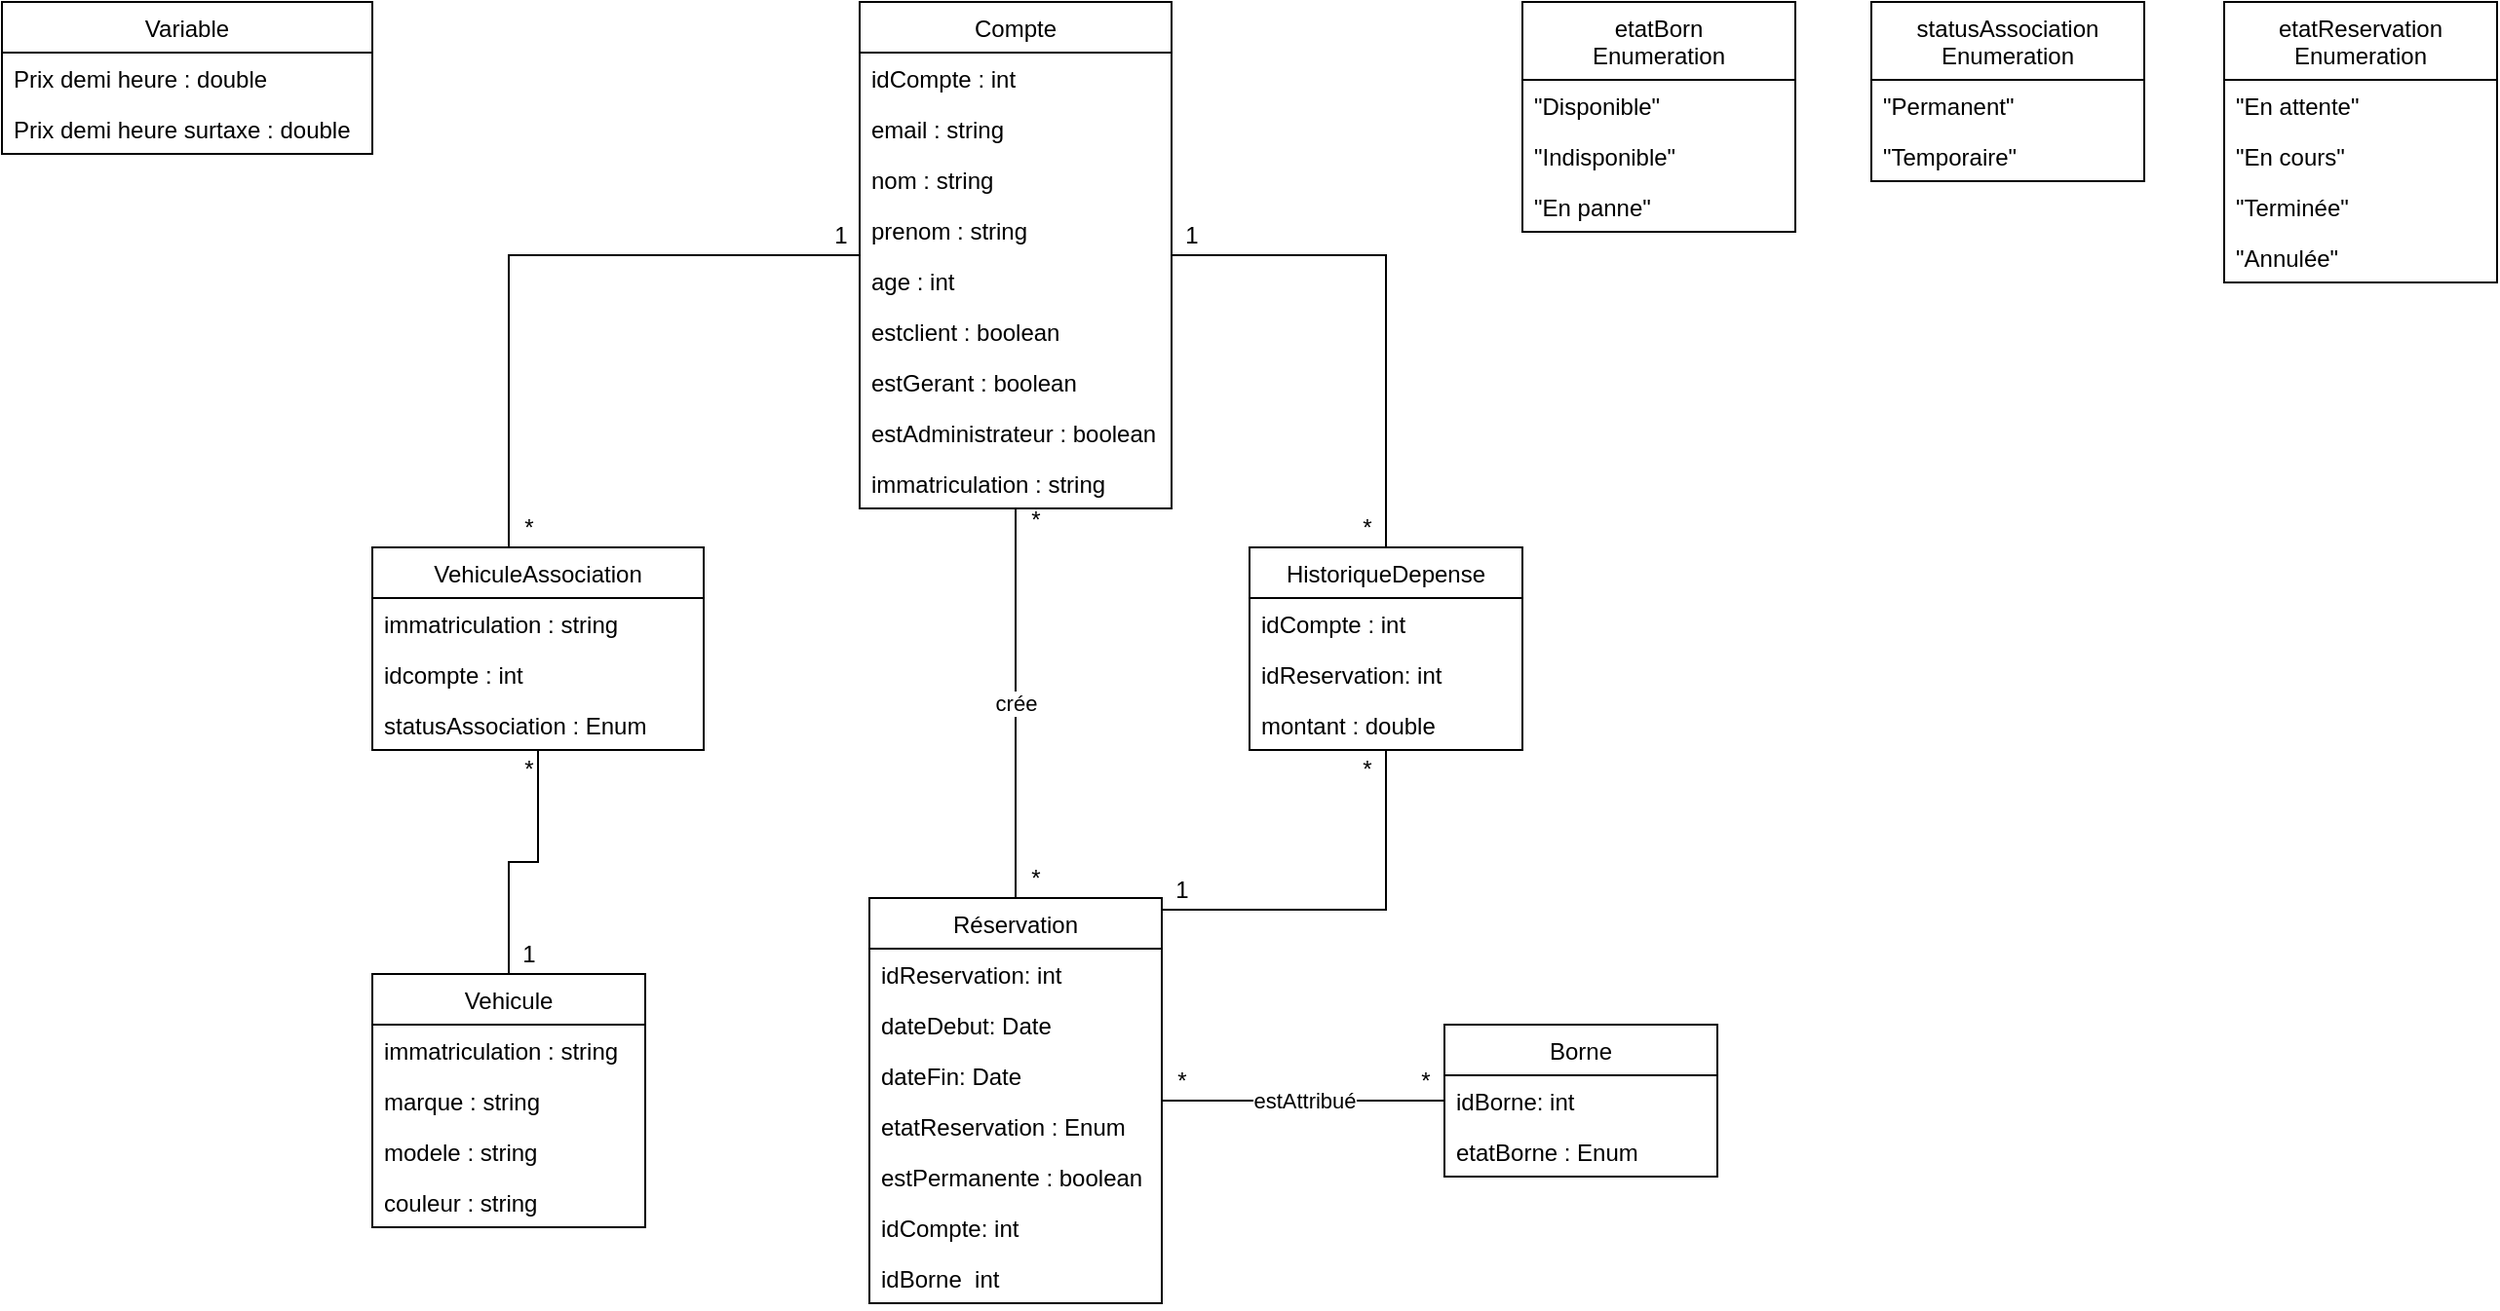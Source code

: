 <mxfile version="13.9.9" type="device"><diagram id="QziXvY-wgyreME_2FTtE" name="Page-1"><mxGraphModel dx="1024" dy="592" grid="1" gridSize="10" guides="1" tooltips="1" connect="1" arrows="1" fold="1" page="1" pageScale="1" pageWidth="1169" pageHeight="827" math="0" shadow="0"><root><mxCell id="0"/><mxCell id="1" parent="0"/><mxCell id="pe2kIR0rG5DE6wVR4wg1-43" value="Variable" style="swimlane;fontStyle=0;childLayout=stackLayout;horizontal=1;startSize=26;fillColor=none;horizontalStack=0;resizeParent=1;resizeParentMax=0;resizeLast=0;collapsible=1;marginBottom=0;" parent="1" vertex="1"><mxGeometry x="70" y="40" width="190" height="78" as="geometry"/></mxCell><mxCell id="pe2kIR0rG5DE6wVR4wg1-44" value="Prix demi heure : double" style="text;strokeColor=none;fillColor=none;align=left;verticalAlign=top;spacingLeft=4;spacingRight=4;overflow=hidden;rotatable=0;points=[[0,0.5],[1,0.5]];portConstraint=eastwest;" parent="pe2kIR0rG5DE6wVR4wg1-43" vertex="1"><mxGeometry y="26" width="190" height="26" as="geometry"/></mxCell><mxCell id="pe2kIR0rG5DE6wVR4wg1-47" value="Prix demi heure surtaxe : double" style="text;strokeColor=none;fillColor=none;align=left;verticalAlign=top;spacingLeft=4;spacingRight=4;overflow=hidden;rotatable=0;points=[[0,0.5],[1,0.5]];portConstraint=eastwest;" parent="pe2kIR0rG5DE6wVR4wg1-43" vertex="1"><mxGeometry y="52" width="190" height="26" as="geometry"/></mxCell><mxCell id="SlY2Ez-CrkV-xl5TRlv_-2" value="crée" style="edgeStyle=orthogonalEdgeStyle;rounded=0;orthogonalLoop=1;jettySize=auto;html=1;endArrow=none;endFill=0;" parent="1" source="SlY2Ez-CrkV-xl5TRlv_-40" target="SlY2Ez-CrkV-xl5TRlv_-5" edge="1"><mxGeometry relative="1" as="geometry"><Array as="points"><mxPoint x="590" y="508"/><mxPoint x="590" y="508"/></Array><mxPoint x="585" y="542" as="sourcePoint"/><mxPoint x="580" y="424" as="targetPoint"/></mxGeometry></mxCell><mxCell id="SlY2Ez-CrkV-xl5TRlv_-3" style="edgeStyle=orthogonalEdgeStyle;rounded=0;orthogonalLoop=1;jettySize=auto;html=1;endArrow=none;endFill=0;" parent="1" source="SlY2Ez-CrkV-xl5TRlv_-40" target="SlY2Ez-CrkV-xl5TRlv_-26" edge="1"><mxGeometry relative="1" as="geometry"><Array as="points"><mxPoint x="780" y="506"/></Array><mxPoint x="630" y="542" as="sourcePoint"/></mxGeometry></mxCell><mxCell id="SlY2Ez-CrkV-xl5TRlv_-46" style="edgeStyle=orthogonalEdgeStyle;rounded=0;orthogonalLoop=1;jettySize=auto;html=1;endArrow=none;endFill=0;" parent="1" source="SlY2Ez-CrkV-xl5TRlv_-5" target="SlY2Ez-CrkV-xl5TRlv_-26" edge="1"><mxGeometry relative="1" as="geometry"/></mxCell><mxCell id="SlY2Ez-CrkV-xl5TRlv_-5" value="Compte" style="swimlane;fontStyle=0;childLayout=stackLayout;horizontal=1;startSize=26;fillColor=none;horizontalStack=0;resizeParent=1;resizeParentMax=0;resizeLast=0;collapsible=1;marginBottom=0;" parent="1" vertex="1"><mxGeometry x="510" y="40" width="160" height="260" as="geometry"/></mxCell><mxCell id="SlY2Ez-CrkV-xl5TRlv_-6" value="idCompte : int" style="text;strokeColor=none;fillColor=none;align=left;verticalAlign=top;spacingLeft=4;spacingRight=4;overflow=hidden;rotatable=0;points=[[0,0.5],[1,0.5]];portConstraint=eastwest;" parent="SlY2Ez-CrkV-xl5TRlv_-5" vertex="1"><mxGeometry y="26" width="160" height="26" as="geometry"/></mxCell><mxCell id="SlY2Ez-CrkV-xl5TRlv_-7" value="email : string" style="text;strokeColor=none;fillColor=none;align=left;verticalAlign=top;spacingLeft=4;spacingRight=4;overflow=hidden;rotatable=0;points=[[0,0.5],[1,0.5]];portConstraint=eastwest;" parent="SlY2Ez-CrkV-xl5TRlv_-5" vertex="1"><mxGeometry y="52" width="160" height="26" as="geometry"/></mxCell><mxCell id="SlY2Ez-CrkV-xl5TRlv_-8" value="nom : string" style="text;strokeColor=none;fillColor=none;align=left;verticalAlign=top;spacingLeft=4;spacingRight=4;overflow=hidden;rotatable=0;points=[[0,0.5],[1,0.5]];portConstraint=eastwest;" parent="SlY2Ez-CrkV-xl5TRlv_-5" vertex="1"><mxGeometry y="78" width="160" height="26" as="geometry"/></mxCell><mxCell id="SlY2Ez-CrkV-xl5TRlv_-9" value="prenom : string" style="text;strokeColor=none;fillColor=none;align=left;verticalAlign=top;spacingLeft=4;spacingRight=4;overflow=hidden;rotatable=0;points=[[0,0.5],[1,0.5]];portConstraint=eastwest;" parent="SlY2Ez-CrkV-xl5TRlv_-5" vertex="1"><mxGeometry y="104" width="160" height="26" as="geometry"/></mxCell><mxCell id="SlY2Ez-CrkV-xl5TRlv_-10" value="age : int" style="text;strokeColor=none;fillColor=none;align=left;verticalAlign=top;spacingLeft=4;spacingRight=4;overflow=hidden;rotatable=0;points=[[0,0.5],[1,0.5]];portConstraint=eastwest;" parent="SlY2Ez-CrkV-xl5TRlv_-5" vertex="1"><mxGeometry y="130" width="160" height="26" as="geometry"/></mxCell><mxCell id="SlY2Ez-CrkV-xl5TRlv_-11" value="estclient : boolean" style="text;strokeColor=none;fillColor=none;align=left;verticalAlign=top;spacingLeft=4;spacingRight=4;overflow=hidden;rotatable=0;points=[[0,0.5],[1,0.5]];portConstraint=eastwest;" parent="SlY2Ez-CrkV-xl5TRlv_-5" vertex="1"><mxGeometry y="156" width="160" height="26" as="geometry"/></mxCell><mxCell id="SlY2Ez-CrkV-xl5TRlv_-12" value="estGerant : boolean" style="text;strokeColor=none;fillColor=none;align=left;verticalAlign=top;spacingLeft=4;spacingRight=4;overflow=hidden;rotatable=0;points=[[0,0.5],[1,0.5]];portConstraint=eastwest;" parent="SlY2Ez-CrkV-xl5TRlv_-5" vertex="1"><mxGeometry y="182" width="160" height="26" as="geometry"/></mxCell><mxCell id="SlY2Ez-CrkV-xl5TRlv_-13" value="estAdministrateur : boolean" style="text;strokeColor=none;fillColor=none;align=left;verticalAlign=top;spacingLeft=4;spacingRight=4;overflow=hidden;rotatable=0;points=[[0,0.5],[1,0.5]];portConstraint=eastwest;" parent="SlY2Ez-CrkV-xl5TRlv_-5" vertex="1"><mxGeometry y="208" width="160" height="26" as="geometry"/></mxCell><mxCell id="SlY2Ez-CrkV-xl5TRlv_-14" value="immatriculation : string" style="text;strokeColor=none;fillColor=none;align=left;verticalAlign=top;spacingLeft=4;spacingRight=4;overflow=hidden;rotatable=0;points=[[0,0.5],[1,0.5]];portConstraint=eastwest;" parent="SlY2Ez-CrkV-xl5TRlv_-5" vertex="1"><mxGeometry y="234" width="160" height="26" as="geometry"/></mxCell><mxCell id="i8M_wsCLO6TghDEpe9dC-8" style="edgeStyle=orthogonalEdgeStyle;rounded=0;orthogonalLoop=1;jettySize=auto;html=1;endArrow=none;endFill=0;" parent="1" source="SlY2Ez-CrkV-xl5TRlv_-15" target="i8M_wsCLO6TghDEpe9dC-1" edge="1"><mxGeometry relative="1" as="geometry"/></mxCell><mxCell id="SlY2Ez-CrkV-xl5TRlv_-15" value="Vehicule" style="swimlane;fontStyle=0;childLayout=stackLayout;horizontal=1;startSize=26;fillColor=none;horizontalStack=0;resizeParent=1;resizeParentMax=0;resizeLast=0;collapsible=1;marginBottom=0;" parent="1" vertex="1"><mxGeometry x="260" y="539" width="140" height="130" as="geometry"/></mxCell><mxCell id="SlY2Ez-CrkV-xl5TRlv_-16" value="immatriculation : string" style="text;strokeColor=none;fillColor=none;align=left;verticalAlign=top;spacingLeft=4;spacingRight=4;overflow=hidden;rotatable=0;points=[[0,0.5],[1,0.5]];portConstraint=eastwest;" parent="SlY2Ez-CrkV-xl5TRlv_-15" vertex="1"><mxGeometry y="26" width="140" height="26" as="geometry"/></mxCell><mxCell id="SlY2Ez-CrkV-xl5TRlv_-17" value="marque : string" style="text;strokeColor=none;fillColor=none;align=left;verticalAlign=top;spacingLeft=4;spacingRight=4;overflow=hidden;rotatable=0;points=[[0,0.5],[1,0.5]];portConstraint=eastwest;" parent="SlY2Ez-CrkV-xl5TRlv_-15" vertex="1"><mxGeometry y="52" width="140" height="26" as="geometry"/></mxCell><mxCell id="SlY2Ez-CrkV-xl5TRlv_-18" value="modele : string" style="text;strokeColor=none;fillColor=none;align=left;verticalAlign=top;spacingLeft=4;spacingRight=4;overflow=hidden;rotatable=0;points=[[0,0.5],[1,0.5]];portConstraint=eastwest;" parent="SlY2Ez-CrkV-xl5TRlv_-15" vertex="1"><mxGeometry y="78" width="140" height="26" as="geometry"/></mxCell><mxCell id="SlY2Ez-CrkV-xl5TRlv_-19" value="couleur : string" style="text;strokeColor=none;fillColor=none;align=left;verticalAlign=top;spacingLeft=4;spacingRight=4;overflow=hidden;rotatable=0;points=[[0,0.5],[1,0.5]];portConstraint=eastwest;" parent="SlY2Ez-CrkV-xl5TRlv_-15" vertex="1"><mxGeometry y="104" width="140" height="26" as="geometry"/></mxCell><mxCell id="SlY2Ez-CrkV-xl5TRlv_-26" value="HistoriqueDepense" style="swimlane;fontStyle=0;childLayout=stackLayout;horizontal=1;startSize=26;fillColor=none;horizontalStack=0;resizeParent=1;resizeParentMax=0;resizeLast=0;collapsible=1;marginBottom=0;" parent="1" vertex="1"><mxGeometry x="710" y="320" width="140" height="104" as="geometry"/></mxCell><mxCell id="SlY2Ez-CrkV-xl5TRlv_-27" value="idCompte : int" style="text;strokeColor=none;fillColor=none;align=left;verticalAlign=top;spacingLeft=4;spacingRight=4;overflow=hidden;rotatable=0;points=[[0,0.5],[1,0.5]];portConstraint=eastwest;" parent="SlY2Ez-CrkV-xl5TRlv_-26" vertex="1"><mxGeometry y="26" width="140" height="26" as="geometry"/></mxCell><mxCell id="SlY2Ez-CrkV-xl5TRlv_-28" value="idReservation: int" style="text;strokeColor=none;fillColor=none;align=left;verticalAlign=top;spacingLeft=4;spacingRight=4;overflow=hidden;rotatable=0;points=[[0,0.5],[1,0.5]];portConstraint=eastwest;" parent="SlY2Ez-CrkV-xl5TRlv_-26" vertex="1"><mxGeometry y="52" width="140" height="26" as="geometry"/></mxCell><mxCell id="Bstbd9fLVhaZLCz30HNm-1" value="montant : double" style="text;strokeColor=none;fillColor=none;align=left;verticalAlign=top;spacingLeft=4;spacingRight=4;overflow=hidden;rotatable=0;points=[[0,0.5],[1,0.5]];portConstraint=eastwest;" parent="SlY2Ez-CrkV-xl5TRlv_-26" vertex="1"><mxGeometry y="78" width="140" height="26" as="geometry"/></mxCell><mxCell id="SlY2Ez-CrkV-xl5TRlv_-29" value="Borne" style="swimlane;fontStyle=0;childLayout=stackLayout;horizontal=1;startSize=26;fillColor=none;horizontalStack=0;resizeParent=1;resizeParentMax=0;resizeLast=0;collapsible=1;marginBottom=0;" parent="1" vertex="1"><mxGeometry x="810" y="565" width="140" height="78" as="geometry"/></mxCell><mxCell id="SlY2Ez-CrkV-xl5TRlv_-30" value="idBorne: int" style="text;strokeColor=none;fillColor=none;align=left;verticalAlign=top;spacingLeft=4;spacingRight=4;overflow=hidden;rotatable=0;points=[[0,0.5],[1,0.5]];portConstraint=eastwest;" parent="SlY2Ez-CrkV-xl5TRlv_-29" vertex="1"><mxGeometry y="26" width="140" height="26" as="geometry"/></mxCell><mxCell id="SlY2Ez-CrkV-xl5TRlv_-31" value="etatBorne : Enum" style="text;strokeColor=none;fillColor=none;align=left;verticalAlign=top;spacingLeft=4;spacingRight=4;overflow=hidden;rotatable=0;points=[[0,0.5],[1,0.5]];portConstraint=eastwest;" parent="SlY2Ez-CrkV-xl5TRlv_-29" vertex="1"><mxGeometry y="52" width="140" height="26" as="geometry"/></mxCell><mxCell id="SlY2Ez-CrkV-xl5TRlv_-47" value="estAttribué" style="edgeStyle=orthogonalEdgeStyle;rounded=0;orthogonalLoop=1;jettySize=auto;html=1;endArrow=none;endFill=0;" parent="1" source="SlY2Ez-CrkV-xl5TRlv_-40" target="SlY2Ez-CrkV-xl5TRlv_-29" edge="1"><mxGeometry relative="1" as="geometry"/></mxCell><mxCell id="SlY2Ez-CrkV-xl5TRlv_-40" value="Réservation" style="swimlane;fontStyle=0;childLayout=stackLayout;horizontal=1;startSize=26;fillColor=none;horizontalStack=0;resizeParent=1;resizeParentMax=0;resizeLast=0;collapsible=1;marginBottom=0;" parent="1" vertex="1"><mxGeometry x="515" y="500" width="150" height="208" as="geometry"/></mxCell><mxCell id="SlY2Ez-CrkV-xl5TRlv_-41" value="idReservation: int" style="text;strokeColor=none;fillColor=none;align=left;verticalAlign=top;spacingLeft=4;spacingRight=4;overflow=hidden;rotatable=0;points=[[0,0.5],[1,0.5]];portConstraint=eastwest;" parent="SlY2Ez-CrkV-xl5TRlv_-40" vertex="1"><mxGeometry y="26" width="150" height="26" as="geometry"/></mxCell><mxCell id="SlY2Ez-CrkV-xl5TRlv_-42" value="dateDebut: Date" style="text;strokeColor=none;fillColor=none;align=left;verticalAlign=top;spacingLeft=4;spacingRight=4;overflow=hidden;rotatable=0;points=[[0,0.5],[1,0.5]];portConstraint=eastwest;" parent="SlY2Ez-CrkV-xl5TRlv_-40" vertex="1"><mxGeometry y="52" width="150" height="26" as="geometry"/></mxCell><mxCell id="SlY2Ez-CrkV-xl5TRlv_-43" value="dateFin: Date" style="text;strokeColor=none;fillColor=none;align=left;verticalAlign=top;spacingLeft=4;spacingRight=4;overflow=hidden;rotatable=0;points=[[0,0.5],[1,0.5]];portConstraint=eastwest;" parent="SlY2Ez-CrkV-xl5TRlv_-40" vertex="1"><mxGeometry y="78" width="150" height="26" as="geometry"/></mxCell><mxCell id="SlY2Ez-CrkV-xl5TRlv_-44" value="etatReservation : Enum" style="text;strokeColor=none;fillColor=none;align=left;verticalAlign=top;spacingLeft=4;spacingRight=4;overflow=hidden;rotatable=0;points=[[0,0.5],[1,0.5]];portConstraint=eastwest;" parent="SlY2Ez-CrkV-xl5TRlv_-40" vertex="1"><mxGeometry y="104" width="150" height="26" as="geometry"/></mxCell><mxCell id="2-NcT4nyy71ruA3i64je-1" value="estPermanente : boolean" style="text;strokeColor=none;fillColor=none;align=left;verticalAlign=top;spacingLeft=4;spacingRight=4;overflow=hidden;rotatable=0;points=[[0,0.5],[1,0.5]];portConstraint=eastwest;" parent="SlY2Ez-CrkV-xl5TRlv_-40" vertex="1"><mxGeometry y="130" width="150" height="26" as="geometry"/></mxCell><mxCell id="SlY2Ez-CrkV-xl5TRlv_-45" value="idCompte: int" style="text;strokeColor=none;fillColor=none;align=left;verticalAlign=top;spacingLeft=4;spacingRight=4;overflow=hidden;rotatable=0;points=[[0,0.5],[1,0.5]];portConstraint=eastwest;" parent="SlY2Ez-CrkV-xl5TRlv_-40" vertex="1"><mxGeometry y="156" width="150" height="26" as="geometry"/></mxCell><mxCell id="SlY2Ez-CrkV-xl5TRlv_-48" value="idBorne  int" style="text;strokeColor=none;fillColor=none;align=left;verticalAlign=top;spacingLeft=4;spacingRight=4;overflow=hidden;rotatable=0;points=[[0,0.5],[1,0.5]];portConstraint=eastwest;" parent="SlY2Ez-CrkV-xl5TRlv_-40" vertex="1"><mxGeometry y="182" width="150" height="26" as="geometry"/></mxCell><mxCell id="SlY2Ez-CrkV-xl5TRlv_-52" value="*" style="text;html=1;align=center;verticalAlign=middle;resizable=0;points=[];autosize=1;strokeColor=none;fillColor=none;" parent="1" vertex="1"><mxGeometry x="590" y="480" width="20" height="20" as="geometry"/></mxCell><mxCell id="SlY2Ez-CrkV-xl5TRlv_-53" value="*" style="text;html=1;align=center;verticalAlign=middle;resizable=0;points=[];autosize=1;strokeColor=none;fillColor=none;" parent="1" vertex="1"><mxGeometry x="590" y="296" width="20" height="20" as="geometry"/></mxCell><mxCell id="SlY2Ez-CrkV-xl5TRlv_-54" value="*" style="text;html=1;align=center;verticalAlign=middle;resizable=0;points=[];autosize=1;strokeColor=none;fillColor=none;" parent="1" vertex="1"><mxGeometry x="665" y="584" width="20" height="20" as="geometry"/></mxCell><mxCell id="SlY2Ez-CrkV-xl5TRlv_-55" value="*" style="text;html=1;align=center;verticalAlign=middle;resizable=0;points=[];autosize=1;strokeColor=none;fillColor=none;" parent="1" vertex="1"><mxGeometry x="790" y="584" width="20" height="20" as="geometry"/></mxCell><mxCell id="SlY2Ez-CrkV-xl5TRlv_-56" value="1" style="text;html=1;align=center;verticalAlign=middle;resizable=0;points=[];autosize=1;strokeColor=none;fillColor=none;" parent="1" vertex="1"><mxGeometry x="665" y="486" width="20" height="20" as="geometry"/></mxCell><mxCell id="SlY2Ez-CrkV-xl5TRlv_-57" value="*" style="text;html=1;align=center;verticalAlign=middle;resizable=0;points=[];autosize=1;strokeColor=none;fillColor=none;" parent="1" vertex="1"><mxGeometry x="760" y="424" width="20" height="20" as="geometry"/></mxCell><mxCell id="SlY2Ez-CrkV-xl5TRlv_-58" value="*" style="text;html=1;align=center;verticalAlign=middle;resizable=0;points=[];autosize=1;strokeColor=none;fillColor=none;" parent="1" vertex="1"><mxGeometry x="760" y="300" width="20" height="20" as="geometry"/></mxCell><mxCell id="SlY2Ez-CrkV-xl5TRlv_-59" value="1" style="text;html=1;align=center;verticalAlign=middle;resizable=0;points=[];autosize=1;strokeColor=none;fillColor=none;" parent="1" vertex="1"><mxGeometry x="670" y="150" width="20" height="20" as="geometry"/></mxCell><mxCell id="X5_Uh6CSqSV3FDE9kL1_-3" value="etatBorn&#10;Enumeration" style="swimlane;fontStyle=0;childLayout=stackLayout;horizontal=1;startSize=40;fillColor=none;horizontalStack=0;resizeParent=1;resizeParentMax=0;resizeLast=0;collapsible=1;marginBottom=0;" parent="1" vertex="1"><mxGeometry x="850" y="40" width="140" height="118" as="geometry"/></mxCell><mxCell id="X5_Uh6CSqSV3FDE9kL1_-4" value="&quot;Disponible&quot;" style="text;strokeColor=none;fillColor=none;align=left;verticalAlign=top;spacingLeft=4;spacingRight=4;overflow=hidden;rotatable=0;points=[[0,0.5],[1,0.5]];portConstraint=eastwest;" parent="X5_Uh6CSqSV3FDE9kL1_-3" vertex="1"><mxGeometry y="40" width="140" height="26" as="geometry"/></mxCell><mxCell id="X5_Uh6CSqSV3FDE9kL1_-5" value="&quot;Indisponible&quot;" style="text;strokeColor=none;fillColor=none;align=left;verticalAlign=top;spacingLeft=4;spacingRight=4;overflow=hidden;rotatable=0;points=[[0,0.5],[1,0.5]];portConstraint=eastwest;" parent="X5_Uh6CSqSV3FDE9kL1_-3" vertex="1"><mxGeometry y="66" width="140" height="26" as="geometry"/></mxCell><mxCell id="X5_Uh6CSqSV3FDE9kL1_-9" value="&quot;En panne&quot;" style="text;strokeColor=none;fillColor=none;align=left;verticalAlign=top;spacingLeft=4;spacingRight=4;overflow=hidden;rotatable=0;points=[[0,0.5],[1,0.5]];portConstraint=eastwest;" parent="X5_Uh6CSqSV3FDE9kL1_-3" vertex="1"><mxGeometry y="92" width="140" height="26" as="geometry"/></mxCell><mxCell id="X5_Uh6CSqSV3FDE9kL1_-6" value="statusAssociation&#10;Enumeration" style="swimlane;fontStyle=0;childLayout=stackLayout;horizontal=1;startSize=40;fillColor=none;horizontalStack=0;resizeParent=1;resizeParentMax=0;resizeLast=0;collapsible=1;marginBottom=0;" parent="1" vertex="1"><mxGeometry x="1029" y="40" width="140" height="92" as="geometry"/></mxCell><mxCell id="X5_Uh6CSqSV3FDE9kL1_-7" value="&quot;Permanent&quot;" style="text;strokeColor=none;fillColor=none;align=left;verticalAlign=top;spacingLeft=4;spacingRight=4;overflow=hidden;rotatable=0;points=[[0,0.5],[1,0.5]];portConstraint=eastwest;" parent="X5_Uh6CSqSV3FDE9kL1_-6" vertex="1"><mxGeometry y="40" width="140" height="26" as="geometry"/></mxCell><mxCell id="X5_Uh6CSqSV3FDE9kL1_-8" value="&quot;Temporaire&quot;" style="text;strokeColor=none;fillColor=none;align=left;verticalAlign=top;spacingLeft=4;spacingRight=4;overflow=hidden;rotatable=0;points=[[0,0.5],[1,0.5]];portConstraint=eastwest;" parent="X5_Uh6CSqSV3FDE9kL1_-6" vertex="1"><mxGeometry y="66" width="140" height="26" as="geometry"/></mxCell><mxCell id="ks38zvnsPlTXTd2UKT5e-1" value="etatReservation&#10;Enumeration" style="swimlane;fontStyle=0;childLayout=stackLayout;horizontal=1;startSize=40;fillColor=none;horizontalStack=0;resizeParent=1;resizeParentMax=0;resizeLast=0;collapsible=1;marginBottom=0;" parent="1" vertex="1"><mxGeometry x="1210" y="40" width="140" height="144" as="geometry"/></mxCell><mxCell id="ks38zvnsPlTXTd2UKT5e-2" value="&quot;En attente&quot;" style="text;strokeColor=none;fillColor=none;align=left;verticalAlign=top;spacingLeft=4;spacingRight=4;overflow=hidden;rotatable=0;points=[[0,0.5],[1,0.5]];portConstraint=eastwest;" parent="ks38zvnsPlTXTd2UKT5e-1" vertex="1"><mxGeometry y="40" width="140" height="26" as="geometry"/></mxCell><mxCell id="ks38zvnsPlTXTd2UKT5e-3" value="&quot;En cours&quot;" style="text;strokeColor=none;fillColor=none;align=left;verticalAlign=top;spacingLeft=4;spacingRight=4;overflow=hidden;rotatable=0;points=[[0,0.5],[1,0.5]];portConstraint=eastwest;" parent="ks38zvnsPlTXTd2UKT5e-1" vertex="1"><mxGeometry y="66" width="140" height="26" as="geometry"/></mxCell><mxCell id="ks38zvnsPlTXTd2UKT5e-4" value="&quot;Terminée&quot;" style="text;strokeColor=none;fillColor=none;align=left;verticalAlign=top;spacingLeft=4;spacingRight=4;overflow=hidden;rotatable=0;points=[[0,0.5],[1,0.5]];portConstraint=eastwest;" parent="ks38zvnsPlTXTd2UKT5e-1" vertex="1"><mxGeometry y="92" width="140" height="26" as="geometry"/></mxCell><mxCell id="ks38zvnsPlTXTd2UKT5e-5" value="&quot;Annulée&quot;" style="text;strokeColor=none;fillColor=none;align=left;verticalAlign=top;spacingLeft=4;spacingRight=4;overflow=hidden;rotatable=0;points=[[0,0.5],[1,0.5]];portConstraint=eastwest;" parent="ks38zvnsPlTXTd2UKT5e-1" vertex="1"><mxGeometry y="118" width="140" height="26" as="geometry"/></mxCell><mxCell id="i8M_wsCLO6TghDEpe9dC-9" style="edgeStyle=orthogonalEdgeStyle;rounded=0;orthogonalLoop=1;jettySize=auto;html=1;endArrow=none;endFill=0;" parent="1" source="i8M_wsCLO6TghDEpe9dC-1" target="SlY2Ez-CrkV-xl5TRlv_-5" edge="1"><mxGeometry relative="1" as="geometry"><Array as="points"><mxPoint x="330" y="170"/></Array></mxGeometry></mxCell><mxCell id="i8M_wsCLO6TghDEpe9dC-1" value="VehiculeAssociation" style="swimlane;fontStyle=0;childLayout=stackLayout;horizontal=1;startSize=26;fillColor=none;horizontalStack=0;resizeParent=1;resizeParentMax=0;resizeLast=0;collapsible=1;marginBottom=0;" parent="1" vertex="1"><mxGeometry x="260" y="320" width="170" height="104" as="geometry"/></mxCell><mxCell id="i8M_wsCLO6TghDEpe9dC-2" value="immatriculation : string" style="text;strokeColor=none;fillColor=none;align=left;verticalAlign=top;spacingLeft=4;spacingRight=4;overflow=hidden;rotatable=0;points=[[0,0.5],[1,0.5]];portConstraint=eastwest;" parent="i8M_wsCLO6TghDEpe9dC-1" vertex="1"><mxGeometry y="26" width="170" height="26" as="geometry"/></mxCell><mxCell id="i8M_wsCLO6TghDEpe9dC-6" value="idcompte : int" style="text;strokeColor=none;fillColor=none;align=left;verticalAlign=top;spacingLeft=4;spacingRight=4;overflow=hidden;rotatable=0;points=[[0,0.5],[1,0.5]];portConstraint=eastwest;" parent="i8M_wsCLO6TghDEpe9dC-1" vertex="1"><mxGeometry y="52" width="170" height="26" as="geometry"/></mxCell><mxCell id="i8M_wsCLO6TghDEpe9dC-7" value="statusAssociation : Enum" style="text;strokeColor=none;fillColor=none;align=left;verticalAlign=top;spacingLeft=4;spacingRight=4;overflow=hidden;rotatable=0;points=[[0,0.5],[1,0.5]];portConstraint=eastwest;" parent="i8M_wsCLO6TghDEpe9dC-1" vertex="1"><mxGeometry y="78" width="170" height="26" as="geometry"/></mxCell><mxCell id="i8M_wsCLO6TghDEpe9dC-10" value="1" style="text;html=1;align=center;verticalAlign=middle;resizable=0;points=[];autosize=1;strokeColor=none;" parent="1" vertex="1"><mxGeometry x="490" y="150" width="20" height="20" as="geometry"/></mxCell><mxCell id="i8M_wsCLO6TghDEpe9dC-11" value="1" style="text;html=1;align=center;verticalAlign=middle;resizable=0;points=[];autosize=1;strokeColor=none;" parent="1" vertex="1"><mxGeometry x="330" y="519" width="20" height="20" as="geometry"/></mxCell><mxCell id="i8M_wsCLO6TghDEpe9dC-12" value="*" style="text;html=1;align=center;verticalAlign=middle;resizable=0;points=[];autosize=1;strokeColor=none;" parent="1" vertex="1"><mxGeometry x="330" y="300" width="20" height="20" as="geometry"/></mxCell><mxCell id="i8M_wsCLO6TghDEpe9dC-13" value="*" style="text;html=1;align=center;verticalAlign=middle;resizable=0;points=[];autosize=1;strokeColor=none;" parent="1" vertex="1"><mxGeometry x="330" y="424" width="20" height="20" as="geometry"/></mxCell></root></mxGraphModel></diagram></mxfile>